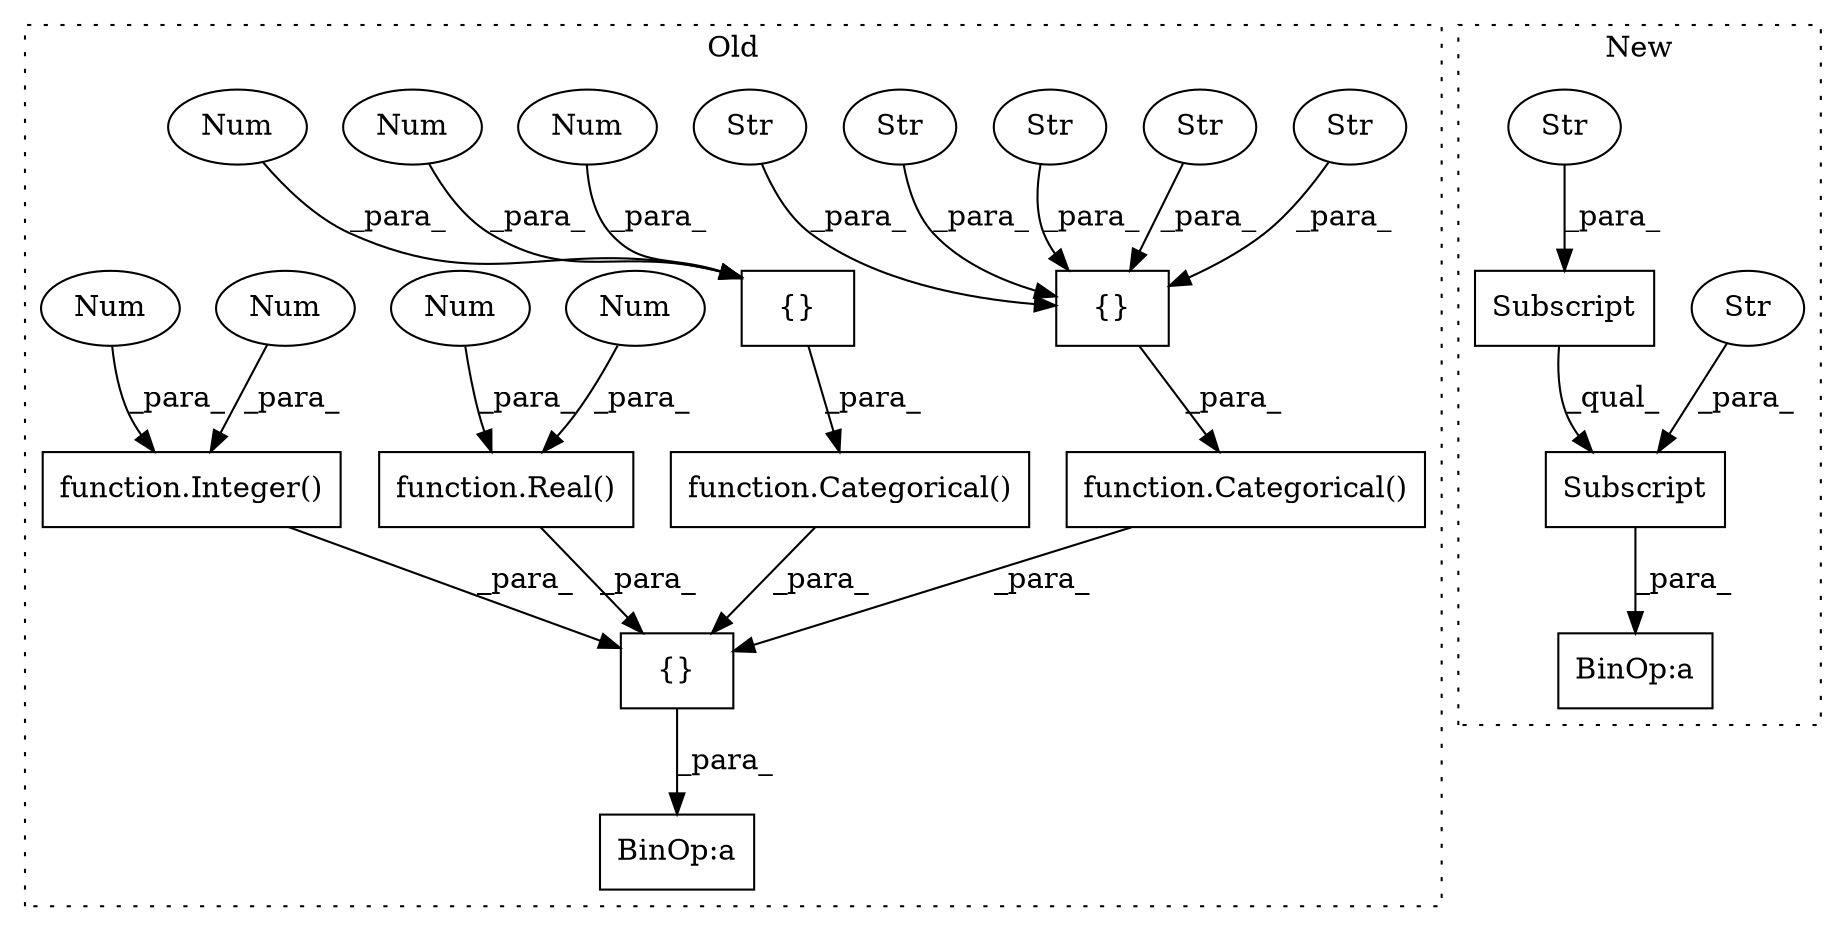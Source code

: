 digraph G {
subgraph cluster0 {
1 [label="function.Integer()" a="75" s="5490,5504" l="8,17" shape="box"];
5 [label="{}" a="59" s="5476,5793" l="14,0" shape="box"];
7 [label="function.Categorical()" a="75" s="5690,5749" l="12,44" shape="box"];
8 [label="function.Real()" a="75" s="5646,5659" l="5,17" shape="box"];
9 [label="function.Categorical()" a="75" s="5535,5556" l="12,21" shape="box"];
10 [label="{}" a="59" s="5702,5748" l="1,0" shape="box"];
11 [label="Str" a="66" s="5739" l="9" shape="ellipse"];
12 [label="Str" a="66" s="5703" l="6" shape="ellipse"];
13 [label="BinOp:a" a="82" s="5803" l="3" shape="box"];
15 [label="Str" a="66" s="5731" l="6" shape="ellipse"];
16 [label="Str" a="66" s="5724" l="5" shape="ellipse"];
17 [label="Str" a="66" s="5711" l="11" shape="ellipse"];
18 [label="{}" a="59" s="5547,5555" l="1,0" shape="box"];
19 [label="Num" a="76" s="5656" l="3" shape="ellipse"];
20 [label="Num" a="76" s="5554" l="1" shape="ellipse"];
21 [label="Num" a="76" s="5548" l="1" shape="ellipse"];
22 [label="Num" a="76" s="5550" l="1" shape="ellipse"];
23 [label="Num" a="76" s="5651" l="3" shape="ellipse"];
24 [label="Num" a="76" s="5498" l="1" shape="ellipse"];
25 [label="Num" a="76" s="5501" l="3" shape="ellipse"];
label = "Old";
style="dotted";
}
subgraph cluster1 {
2 [label="Subscript" a="63" s="5489,0" l="33,0" shape="box"];
3 [label="Str" a="66" s="5508" l="13" shape="ellipse"];
4 [label="Subscript" a="63" s="5489,0" l="18,0" shape="box"];
6 [label="Str" a="66" s="5501" l="5" shape="ellipse"];
14 [label="BinOp:a" a="82" s="5522" l="3" shape="box"];
label = "New";
style="dotted";
}
1 -> 5 [label="_para_"];
2 -> 14 [label="_para_"];
3 -> 2 [label="_para_"];
4 -> 2 [label="_qual_"];
5 -> 13 [label="_para_"];
6 -> 4 [label="_para_"];
7 -> 5 [label="_para_"];
8 -> 5 [label="_para_"];
9 -> 5 [label="_para_"];
10 -> 7 [label="_para_"];
11 -> 10 [label="_para_"];
12 -> 10 [label="_para_"];
15 -> 10 [label="_para_"];
16 -> 10 [label="_para_"];
17 -> 10 [label="_para_"];
18 -> 9 [label="_para_"];
19 -> 8 [label="_para_"];
20 -> 18 [label="_para_"];
21 -> 18 [label="_para_"];
22 -> 18 [label="_para_"];
23 -> 8 [label="_para_"];
24 -> 1 [label="_para_"];
25 -> 1 [label="_para_"];
}